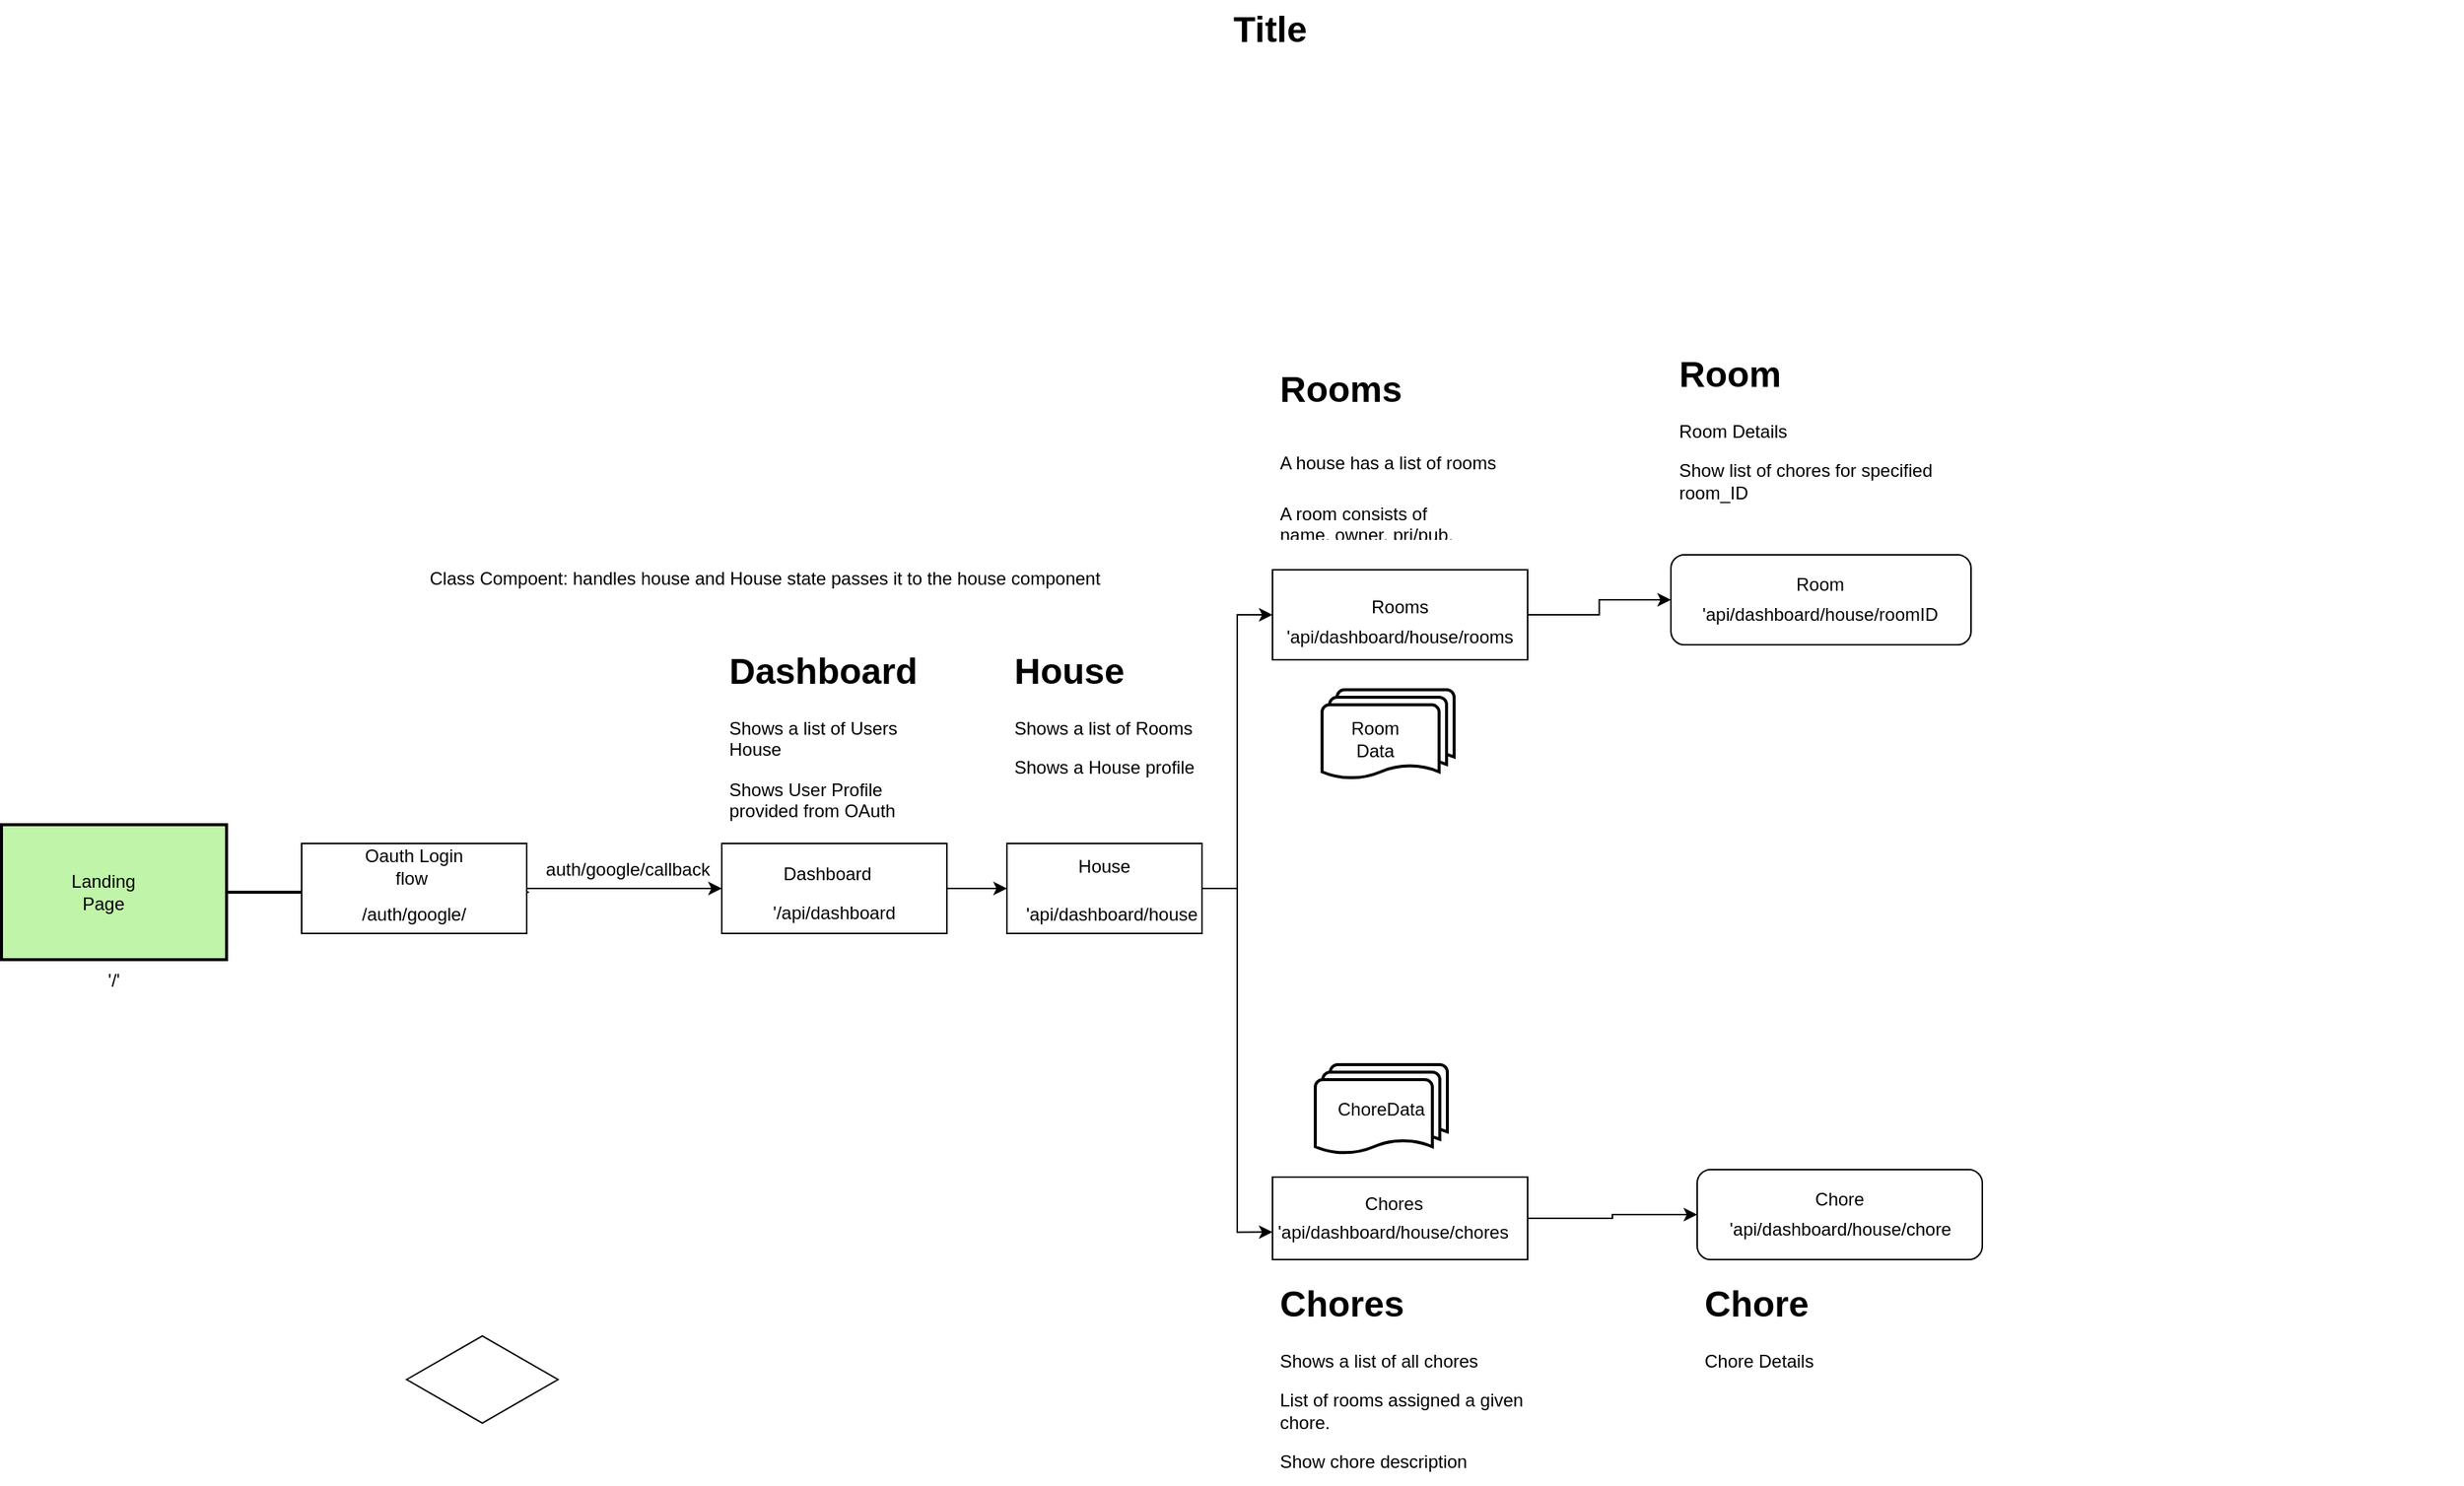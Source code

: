 <mxfile version="12.7.9" type="github"><diagram name="Page-1" id="74b105a0-9070-1c63-61bc-23e55f88626e"><mxGraphModel dx="1786" dy="1020" grid="1" gridSize="10" guides="1" tooltips="1" connect="1" arrows="1" fold="1" page="1" pageScale="1.5" pageWidth="1169" pageHeight="826" background="none" math="0" shadow="0"><root><mxCell id="0" style=";html=1;"/><mxCell id="1" style=";html=1;" parent="0"/><mxCell id="10b056a9c633e61c-17" style="edgeStyle=orthogonalEdgeStyle;rounded=0;html=1;endArrow=block;endFill=1;jettySize=auto;orthogonalLoop=1;strokeWidth=2;startArrow=none;startFill=0;" parent="1" source="10b056a9c633e61c-4" edge="1"><mxGeometry relative="1" as="geometry"><mxPoint x="382" y="635" as="targetPoint"/></mxGeometry></mxCell><mxCell id="10b056a9c633e61c-30" value="Title" style="text;strokeColor=none;fillColor=none;html=1;fontSize=24;fontStyle=1;verticalAlign=middle;align=center;" parent="1" vertex="1"><mxGeometry x="80" y="40" width="1590" height="40" as="geometry"/></mxCell><mxCell id="Lthkg2jGTmfJJIbEd--0-20" style="edgeStyle=orthogonalEdgeStyle;rounded=0;orthogonalLoop=1;jettySize=auto;html=1;exitX=1;exitY=0.5;exitDx=0;exitDy=0;entryX=0;entryY=0.5;entryDx=0;entryDy=0;" edge="1" parent="1" source="Lthkg2jGTmfJJIbEd--0-3" target="Lthkg2jGTmfJJIbEd--0-13"><mxGeometry relative="1" as="geometry"/></mxCell><mxCell id="Lthkg2jGTmfJJIbEd--0-47" value="" style="group" vertex="1" connectable="0" parent="1"><mxGeometry x="1160" y="820" width="190" height="60" as="geometry"/></mxCell><mxCell id="Lthkg2jGTmfJJIbEd--0-38" value="" style="rounded=1;whiteSpace=wrap;html=1;" vertex="1" parent="Lthkg2jGTmfJJIbEd--0-47"><mxGeometry width="190" height="60" as="geometry"/></mxCell><mxCell id="Lthkg2jGTmfJJIbEd--0-39" value="Chore" style="text;html=1;strokeColor=none;fillColor=none;align=center;verticalAlign=middle;whiteSpace=wrap;rounded=0;" vertex="1" parent="Lthkg2jGTmfJJIbEd--0-47"><mxGeometry x="75" y="10" width="40" height="20" as="geometry"/></mxCell><mxCell id="Lthkg2jGTmfJJIbEd--0-41" value="'api/dashboard/house/chore" style="text;html=1;strokeColor=none;fillColor=none;align=center;verticalAlign=middle;whiteSpace=wrap;rounded=0;" vertex="1" parent="Lthkg2jGTmfJJIbEd--0-47"><mxGeometry x="14.5" y="30" width="161" height="20" as="geometry"/></mxCell><mxCell id="Lthkg2jGTmfJJIbEd--0-51" value="" style="group" vertex="1" connectable="0" parent="1"><mxGeometry x="230" y="602.5" width="150" height="95" as="geometry"/></mxCell><mxCell id="Lthkg2jGTmfJJIbEd--0-55" value="" style="group" vertex="1" connectable="0" parent="Lthkg2jGTmfJJIbEd--0-51"><mxGeometry width="150" height="60" as="geometry"/></mxCell><mxCell id="Lthkg2jGTmfJJIbEd--0-1" value="" style="rounded=0;whiteSpace=wrap;html=1;" vertex="1" parent="Lthkg2jGTmfJJIbEd--0-55"><mxGeometry width="150" height="60" as="geometry"/></mxCell><mxCell id="Lthkg2jGTmfJJIbEd--0-2" value="Oauth Login flow&amp;nbsp;" style="text;html=1;strokeColor=none;fillColor=none;align=center;verticalAlign=middle;whiteSpace=wrap;rounded=0;" vertex="1" parent="Lthkg2jGTmfJJIbEd--0-55"><mxGeometry x="40" y="5" width="70" height="20" as="geometry"/></mxCell><mxCell id="Lthkg2jGTmfJJIbEd--0-7" value="/auth/google/" style="text;html=1;strokeColor=none;fillColor=none;align=center;verticalAlign=middle;whiteSpace=wrap;rounded=0;" vertex="1" parent="Lthkg2jGTmfJJIbEd--0-55"><mxGeometry x="55" y="37.5" width="40" height="20" as="geometry"/></mxCell><mxCell id="Lthkg2jGTmfJJIbEd--0-62" style="edgeStyle=orthogonalEdgeStyle;rounded=0;orthogonalLoop=1;jettySize=auto;html=1;exitX=1;exitY=0.5;exitDx=0;exitDy=0;entryX=0;entryY=0.5;entryDx=0;entryDy=0;" edge="1" parent="1" source="Lthkg2jGTmfJJIbEd--0-14" target="Lthkg2jGTmfJJIbEd--0-23"><mxGeometry relative="1" as="geometry"/></mxCell><mxCell id="Lthkg2jGTmfJJIbEd--0-85" value="" style="group" vertex="1" connectable="0" parent="1"><mxGeometry x="700" y="467.5" width="130" height="195" as="geometry"/></mxCell><mxCell id="Lthkg2jGTmfJJIbEd--0-13" value="" style="rounded=0;whiteSpace=wrap;html=1;" vertex="1" parent="Lthkg2jGTmfJJIbEd--0-85"><mxGeometry y="135" width="130" height="60" as="geometry"/></mxCell><mxCell id="Lthkg2jGTmfJJIbEd--0-57" value="" style="group" vertex="1" connectable="0" parent="Lthkg2jGTmfJJIbEd--0-85"><mxGeometry x="45" y="140" width="45" height="52.5" as="geometry"/></mxCell><mxCell id="Lthkg2jGTmfJJIbEd--0-16" value="House" style="text;html=1;strokeColor=none;fillColor=none;align=center;verticalAlign=middle;whiteSpace=wrap;rounded=0;" vertex="1" parent="Lthkg2jGTmfJJIbEd--0-57"><mxGeometry width="40" height="20" as="geometry"/></mxCell><mxCell id="Lthkg2jGTmfJJIbEd--0-17" value="'api/dashboard/house" style="text;html=1;strokeColor=none;fillColor=none;align=center;verticalAlign=middle;whiteSpace=wrap;rounded=0;" vertex="1" parent="Lthkg2jGTmfJJIbEd--0-57"><mxGeometry x="5" y="32.5" width="40" height="20" as="geometry"/></mxCell><mxCell id="Lthkg2jGTmfJJIbEd--0-78" value="&lt;h1&gt;House&lt;/h1&gt;&lt;p&gt;Shows a list of Rooms&lt;/p&gt;&lt;p&gt;Shows a House profile&lt;/p&gt;&lt;p&gt;&amp;nbsp;&lt;/p&gt;" style="text;html=1;strokeColor=none;fillColor=none;spacing=5;spacingTop=-20;whiteSpace=wrap;overflow=hidden;rounded=0;" vertex="1" parent="Lthkg2jGTmfJJIbEd--0-85"><mxGeometry width="130" height="120" as="geometry"/></mxCell><mxCell id="Lthkg2jGTmfJJIbEd--0-87" value="" style="group" vertex="1" connectable="0" parent="1"><mxGeometry x="30" y="590" width="150" height="90" as="geometry"/></mxCell><mxCell id="10b056a9c633e61c-4" value="'/'" style="strokeWidth=2;dashed=0;align=center;fontSize=12;shape=rect;verticalLabelPosition=bottom;verticalAlign=top;fillColor=#c0f5a9" parent="Lthkg2jGTmfJJIbEd--0-87" vertex="1"><mxGeometry width="150" height="90" as="geometry"/></mxCell><mxCell id="Lthkg2jGTmfJJIbEd--0-6" value="Landing Page" style="text;html=1;strokeColor=none;fillColor=none;align=center;verticalAlign=middle;whiteSpace=wrap;rounded=0;" vertex="1" parent="Lthkg2jGTmfJJIbEd--0-87"><mxGeometry x="48" y="35" width="40" height="20" as="geometry"/></mxCell><mxCell id="Lthkg2jGTmfJJIbEd--0-88" value="" style="group" vertex="1" connectable="0" parent="1"><mxGeometry x="270" y="610" width="230" height="25" as="geometry"/></mxCell><mxCell id="Lthkg2jGTmfJJIbEd--0-8" value="auth/google/callback" style="text;html=1;strokeColor=none;fillColor=none;align=center;verticalAlign=middle;whiteSpace=wrap;rounded=0;" vertex="1" parent="Lthkg2jGTmfJJIbEd--0-88"><mxGeometry x="125.455" width="104.545" height="20" as="geometry"/></mxCell><mxCell id="Lthkg2jGTmfJJIbEd--0-89" value="" style="group" vertex="1" connectable="0" parent="1"><mxGeometry x="510" y="467.5" width="150" height="195" as="geometry"/></mxCell><mxCell id="Lthkg2jGTmfJJIbEd--0-86" value="" style="group" vertex="1" connectable="0" parent="Lthkg2jGTmfJJIbEd--0-89"><mxGeometry width="150" height="195" as="geometry"/></mxCell><mxCell id="Lthkg2jGTmfJJIbEd--0-56" value="" style="group" vertex="1" connectable="0" parent="Lthkg2jGTmfJJIbEd--0-86"><mxGeometry y="135" width="150" height="60" as="geometry"/></mxCell><mxCell id="Lthkg2jGTmfJJIbEd--0-53" value="" style="group" vertex="1" connectable="0" parent="Lthkg2jGTmfJJIbEd--0-56"><mxGeometry width="150" height="60" as="geometry"/></mxCell><mxCell id="Lthkg2jGTmfJJIbEd--0-4" value="Dashboard" style="text;html=1;strokeColor=none;fillColor=none;align=center;verticalAlign=middle;whiteSpace=wrap;rounded=0;" vertex="1" parent="Lthkg2jGTmfJJIbEd--0-53"><mxGeometry x="15" y="20" width="40" height="20" as="geometry"/></mxCell><mxCell id="Lthkg2jGTmfJJIbEd--0-3" value="" style="rounded=0;whiteSpace=wrap;html=1;" vertex="1" parent="Lthkg2jGTmfJJIbEd--0-53"><mxGeometry width="150" height="60" as="geometry"/></mxCell><mxCell id="Lthkg2jGTmfJJIbEd--0-11" value="Dashboard" style="text;html=1;strokeColor=none;fillColor=none;align=center;verticalAlign=middle;whiteSpace=wrap;rounded=0;" vertex="1" parent="Lthkg2jGTmfJJIbEd--0-53"><mxGeometry x="37.5" y="5" width="65" height="30" as="geometry"/></mxCell><mxCell id="Lthkg2jGTmfJJIbEd--0-5" value="'/api/dashboard" style="text;html=1;strokeColor=none;fillColor=none;align=center;verticalAlign=middle;whiteSpace=wrap;rounded=0;" vertex="1" parent="Lthkg2jGTmfJJIbEd--0-53"><mxGeometry x="55" y="35" width="40" height="22.5" as="geometry"/></mxCell><mxCell id="Lthkg2jGTmfJJIbEd--0-77" value="&lt;h1&gt;Dashboard&lt;/h1&gt;&lt;p&gt;Shows a list of Users House&amp;nbsp;&lt;/p&gt;&lt;p&gt;Shows User Profile provided from OAuth&lt;/p&gt;" style="text;html=1;strokeColor=none;fillColor=none;spacing=5;spacingTop=-20;whiteSpace=wrap;overflow=hidden;rounded=0;" vertex="1" parent="Lthkg2jGTmfJJIbEd--0-86"><mxGeometry width="150" height="120" as="geometry"/></mxCell><mxCell id="Lthkg2jGTmfJJIbEd--0-90" style="edgeStyle=orthogonalEdgeStyle;rounded=0;orthogonalLoop=1;jettySize=auto;html=1;exitX=1;exitY=0.5;exitDx=0;exitDy=0;entryX=0;entryY=0.5;entryDx=0;entryDy=0;" edge="1" parent="1" source="Lthkg2jGTmfJJIbEd--0-1" target="Lthkg2jGTmfJJIbEd--0-3"><mxGeometry relative="1" as="geometry"/></mxCell><mxCell id="Lthkg2jGTmfJJIbEd--0-93" value="" style="group" vertex="1" connectable="0" parent="1"><mxGeometry x="877" y="280" width="170" height="290" as="geometry"/></mxCell><mxCell id="Lthkg2jGTmfJJIbEd--0-82" value="" style="group" vertex="1" connectable="0" parent="Lthkg2jGTmfJJIbEd--0-93"><mxGeometry width="170" height="210" as="geometry"/></mxCell><mxCell id="Lthkg2jGTmfJJIbEd--0-64" value="" style="group" vertex="1" connectable="0" parent="Lthkg2jGTmfJJIbEd--0-82"><mxGeometry y="150" width="170" height="60" as="geometry"/></mxCell><mxCell id="Lthkg2jGTmfJJIbEd--0-43" value="" style="group" vertex="1" connectable="0" parent="Lthkg2jGTmfJJIbEd--0-64"><mxGeometry width="170" height="60" as="geometry"/></mxCell><mxCell id="Lthkg2jGTmfJJIbEd--0-81" value="" style="group" vertex="1" connectable="0" parent="Lthkg2jGTmfJJIbEd--0-43"><mxGeometry y="-10" width="170" height="60" as="geometry"/></mxCell><mxCell id="Lthkg2jGTmfJJIbEd--0-14" value="" style="rounded=0;whiteSpace=wrap;html=1;" vertex="1" parent="Lthkg2jGTmfJJIbEd--0-81"><mxGeometry width="170" height="60" as="geometry"/></mxCell><mxCell id="Lthkg2jGTmfJJIbEd--0-18" value="'api/dashboard/house/rooms" style="text;html=1;strokeColor=none;fillColor=none;align=center;verticalAlign=middle;whiteSpace=wrap;rounded=0;" vertex="1" parent="Lthkg2jGTmfJJIbEd--0-81"><mxGeometry x="65" y="35" width="40" height="20" as="geometry"/></mxCell><mxCell id="Lthkg2jGTmfJJIbEd--0-22" value="Rooms" style="text;html=1;strokeColor=none;fillColor=none;align=center;verticalAlign=middle;whiteSpace=wrap;rounded=0;" vertex="1" parent="Lthkg2jGTmfJJIbEd--0-81"><mxGeometry x="65" y="15" width="40" height="20" as="geometry"/></mxCell><mxCell id="Lthkg2jGTmfJJIbEd--0-76" value="&lt;h1&gt;&lt;span&gt;Rooms&lt;/span&gt;&lt;/h1&gt;&lt;h1&gt;&lt;span style=&quot;font-size: 12px ; font-weight: 400&quot;&gt;A house has a list of rooms&lt;/span&gt;&lt;/h1&gt;&lt;div&gt;A room consists of&amp;nbsp;&lt;/div&gt;&lt;div&gt;name, owner, pri/pub, nickname,&amp;nbsp;&lt;/div&gt;" style="text;html=1;strokeColor=none;fillColor=none;spacing=5;spacingTop=-20;whiteSpace=wrap;overflow=hidden;rounded=0;" vertex="1" parent="Lthkg2jGTmfJJIbEd--0-82"><mxGeometry width="170" height="120" as="geometry"/></mxCell><mxCell id="Lthkg2jGTmfJJIbEd--0-124" value="" style="group" vertex="1" connectable="0" parent="Lthkg2jGTmfJJIbEd--0-93"><mxGeometry x="28.5" y="220" width="113" height="70" as="geometry"/></mxCell><mxCell id="Lthkg2jGTmfJJIbEd--0-104" value="" style="group" vertex="1" connectable="0" parent="Lthkg2jGTmfJJIbEd--0-124"><mxGeometry y="5" width="113" height="65" as="geometry"/></mxCell><mxCell id="Lthkg2jGTmfJJIbEd--0-123" value="" style="group" vertex="1" connectable="0" parent="Lthkg2jGTmfJJIbEd--0-124"><mxGeometry x="4.5" width="88" height="60" as="geometry"/></mxCell><mxCell id="Lthkg2jGTmfJJIbEd--0-122" value="" style="strokeWidth=2;html=1;shape=mxgraph.flowchart.multi-document;whiteSpace=wrap;" vertex="1" parent="Lthkg2jGTmfJJIbEd--0-123"><mxGeometry width="88" height="60" as="geometry"/></mxCell><mxCell id="Lthkg2jGTmfJJIbEd--0-91" value="Room Data" style="text;html=1;strokeColor=none;fillColor=none;align=center;verticalAlign=middle;whiteSpace=wrap;rounded=0;" vertex="1" parent="Lthkg2jGTmfJJIbEd--0-123"><mxGeometry x="8.633" y="25.558" width="52.733" height="14.444" as="geometry"/></mxCell><mxCell id="Lthkg2jGTmfJJIbEd--0-99" style="edgeStyle=orthogonalEdgeStyle;rounded=0;orthogonalLoop=1;jettySize=auto;html=1;exitX=1;exitY=0.5;exitDx=0;exitDy=0;entryX=0;entryY=0.5;entryDx=0;entryDy=0;" edge="1" parent="1" source="Lthkg2jGTmfJJIbEd--0-13" target="Lthkg2jGTmfJJIbEd--0-31"><mxGeometry relative="1" as="geometry"/></mxCell><mxCell id="Lthkg2jGTmfJJIbEd--0-100" style="edgeStyle=orthogonalEdgeStyle;rounded=0;orthogonalLoop=1;jettySize=auto;html=1;exitX=1;exitY=0.5;exitDx=0;exitDy=0;entryX=0;entryY=0.5;entryDx=0;entryDy=0;" edge="1" parent="1" source="Lthkg2jGTmfJJIbEd--0-13" target="Lthkg2jGTmfJJIbEd--0-14"><mxGeometry relative="1" as="geometry"/></mxCell><mxCell id="Lthkg2jGTmfJJIbEd--0-98" value="" style="group" vertex="1" connectable="0" parent="1"><mxGeometry x="877" y="760" width="200" height="270" as="geometry"/></mxCell><mxCell id="Lthkg2jGTmfJJIbEd--0-79" value="&lt;h1&gt;Chores&lt;/h1&gt;&lt;p&gt;Shows a list of all chores&lt;/p&gt;&lt;p&gt;List of rooms assigned a given chore.&lt;/p&gt;&lt;p&gt;Show chore description&amp;nbsp;&lt;/p&gt;" style="text;html=1;strokeColor=none;fillColor=none;spacing=5;spacingTop=-20;whiteSpace=wrap;overflow=hidden;rounded=0;" vertex="1" parent="Lthkg2jGTmfJJIbEd--0-98"><mxGeometry y="130" width="200" height="140" as="geometry"/></mxCell><mxCell id="Lthkg2jGTmfJJIbEd--0-97" value="" style="group" vertex="1" connectable="0" parent="Lthkg2jGTmfJJIbEd--0-98"><mxGeometry y="10" width="170" height="110" as="geometry"/></mxCell><mxCell id="Lthkg2jGTmfJJIbEd--0-50" value="" style="group" vertex="1" connectable="0" parent="Lthkg2jGTmfJJIbEd--0-97"><mxGeometry y="55" width="170" height="55" as="geometry"/></mxCell><mxCell id="Lthkg2jGTmfJJIbEd--0-42" value="" style="group" vertex="1" connectable="0" parent="Lthkg2jGTmfJJIbEd--0-50"><mxGeometry width="170" height="55" as="geometry"/></mxCell><mxCell id="Lthkg2jGTmfJJIbEd--0-12" value="" style="rounded=0;whiteSpace=wrap;html=1;" vertex="1" parent="Lthkg2jGTmfJJIbEd--0-42"><mxGeometry width="170" height="55" as="geometry"/></mxCell><mxCell id="Lthkg2jGTmfJJIbEd--0-31" value="'api/dashboard/house/chores" style="text;html=1;strokeColor=none;fillColor=none;align=center;verticalAlign=middle;whiteSpace=wrap;rounded=0;" vertex="1" parent="Lthkg2jGTmfJJIbEd--0-42"><mxGeometry y="27.5" width="161" height="18.333" as="geometry"/></mxCell><mxCell id="Lthkg2jGTmfJJIbEd--0-95" value="" style="group" vertex="1" connectable="0" parent="Lthkg2jGTmfJJIbEd--0-42"><mxGeometry x="60.5" y="9.167" width="40" height="18.333" as="geometry"/></mxCell><mxCell id="Lthkg2jGTmfJJIbEd--0-37" value="Chores" style="text;html=1;strokeColor=none;fillColor=none;align=center;verticalAlign=middle;whiteSpace=wrap;rounded=0;" vertex="1" parent="Lthkg2jGTmfJJIbEd--0-95"><mxGeometry width="40" height="18.333" as="geometry"/></mxCell><mxCell id="Lthkg2jGTmfJJIbEd--0-127" value="" style="group" vertex="1" connectable="0" parent="Lthkg2jGTmfJJIbEd--0-97"><mxGeometry x="28.5" y="-20" width="88" height="60" as="geometry"/></mxCell><mxCell id="Lthkg2jGTmfJJIbEd--0-126" value="" style="strokeWidth=2;html=1;shape=mxgraph.flowchart.multi-document;whiteSpace=wrap;" vertex="1" parent="Lthkg2jGTmfJJIbEd--0-127"><mxGeometry width="88" height="60" as="geometry"/></mxCell><mxCell id="Lthkg2jGTmfJJIbEd--0-94" value="ChoreData" style="text;html=1;strokeColor=none;fillColor=none;align=center;verticalAlign=middle;whiteSpace=wrap;rounded=0;" vertex="1" parent="Lthkg2jGTmfJJIbEd--0-127"><mxGeometry x="27.263" y="22.67" width="33.467" height="14.667" as="geometry"/></mxCell><mxCell id="Lthkg2jGTmfJJIbEd--0-115" style="edgeStyle=orthogonalEdgeStyle;rounded=0;orthogonalLoop=1;jettySize=auto;html=1;exitX=1;exitY=0.5;exitDx=0;exitDy=0;entryX=0;entryY=0.5;entryDx=0;entryDy=0;" edge="1" parent="1" source="Lthkg2jGTmfJJIbEd--0-12" target="Lthkg2jGTmfJJIbEd--0-38"><mxGeometry relative="1" as="geometry"/></mxCell><mxCell id="Lthkg2jGTmfJJIbEd--0-118" value="" style="group" vertex="1" connectable="0" parent="1"><mxGeometry x="1142.5" y="410" width="225" height="160" as="geometry"/></mxCell><mxCell id="Lthkg2jGTmfJJIbEd--0-116" value="" style="group" vertex="1" connectable="0" parent="Lthkg2jGTmfJJIbEd--0-118"><mxGeometry width="225" height="160" as="geometry"/></mxCell><mxCell id="Lthkg2jGTmfJJIbEd--0-49" value="" style="group" vertex="1" connectable="0" parent="Lthkg2jGTmfJJIbEd--0-116"><mxGeometry width="200" height="80" as="geometry"/></mxCell><mxCell id="Lthkg2jGTmfJJIbEd--0-44" value="" style="group" vertex="1" connectable="0" parent="Lthkg2jGTmfJJIbEd--0-49"><mxGeometry width="200" height="80" as="geometry"/></mxCell><mxCell id="Lthkg2jGTmfJJIbEd--0-23" value="" style="rounded=1;whiteSpace=wrap;html=1;" vertex="1" parent="Lthkg2jGTmfJJIbEd--0-44"><mxGeometry width="200" height="60" as="geometry"/></mxCell><mxCell id="Lthkg2jGTmfJJIbEd--0-117" value="" style="group" vertex="1" connectable="0" parent="Lthkg2jGTmfJJIbEd--0-44"><mxGeometry x="78.947" y="10" width="42.105" height="40" as="geometry"/></mxCell><mxCell id="Lthkg2jGTmfJJIbEd--0-25" value="Room" style="text;html=1;strokeColor=none;fillColor=none;align=center;verticalAlign=middle;whiteSpace=wrap;rounded=0;" vertex="1" parent="Lthkg2jGTmfJJIbEd--0-117"><mxGeometry width="42.105" height="20" as="geometry"/></mxCell><mxCell id="Lthkg2jGTmfJJIbEd--0-48" value="'api/dashboard/house/roomID" style="text;html=1;strokeColor=none;fillColor=none;align=center;verticalAlign=middle;whiteSpace=wrap;rounded=0;" vertex="1" parent="Lthkg2jGTmfJJIbEd--0-117"><mxGeometry y="20" width="42.105" height="20" as="geometry"/></mxCell><mxCell id="Lthkg2jGTmfJJIbEd--0-119" value="&lt;h1&gt;Room&lt;/h1&gt;&lt;p&gt;Room Details&lt;/p&gt;&lt;p&gt;Show list of chores for specified room_ID&lt;/p&gt;" style="text;html=1;strokeColor=none;fillColor=none;spacing=5;spacingTop=-20;whiteSpace=wrap;overflow=hidden;rounded=0;" vertex="1" parent="1"><mxGeometry x="1142.5" y="270" width="190" height="120" as="geometry"/></mxCell><mxCell id="Lthkg2jGTmfJJIbEd--0-121" value="&lt;h1&gt;Chore&lt;/h1&gt;&lt;p&gt;Chore Details&lt;/p&gt;" style="text;html=1;strokeColor=none;fillColor=none;spacing=5;spacingTop=-20;whiteSpace=wrap;overflow=hidden;rounded=0;" vertex="1" parent="1"><mxGeometry x="1160" y="890" width="190" height="120" as="geometry"/></mxCell><mxCell id="Lthkg2jGTmfJJIbEd--0-105" value="" style="html=1;whiteSpace=wrap;aspect=fixed;shape=isoRectangle;" vertex="1" parent="1"><mxGeometry x="300" y="929.75" width="100.833" height="60.5" as="geometry"/></mxCell><mxCell id="Lthkg2jGTmfJJIbEd--0-128" value="Class Compoent: handles house and House state passes it to the house component&amp;nbsp;" style="text;html=1;align=center;verticalAlign=middle;resizable=0;points=[];autosize=1;" vertex="1" parent="1"><mxGeometry x="305" y="416" width="470" height="20" as="geometry"/></mxCell></root></mxGraphModel></diagram></mxfile>